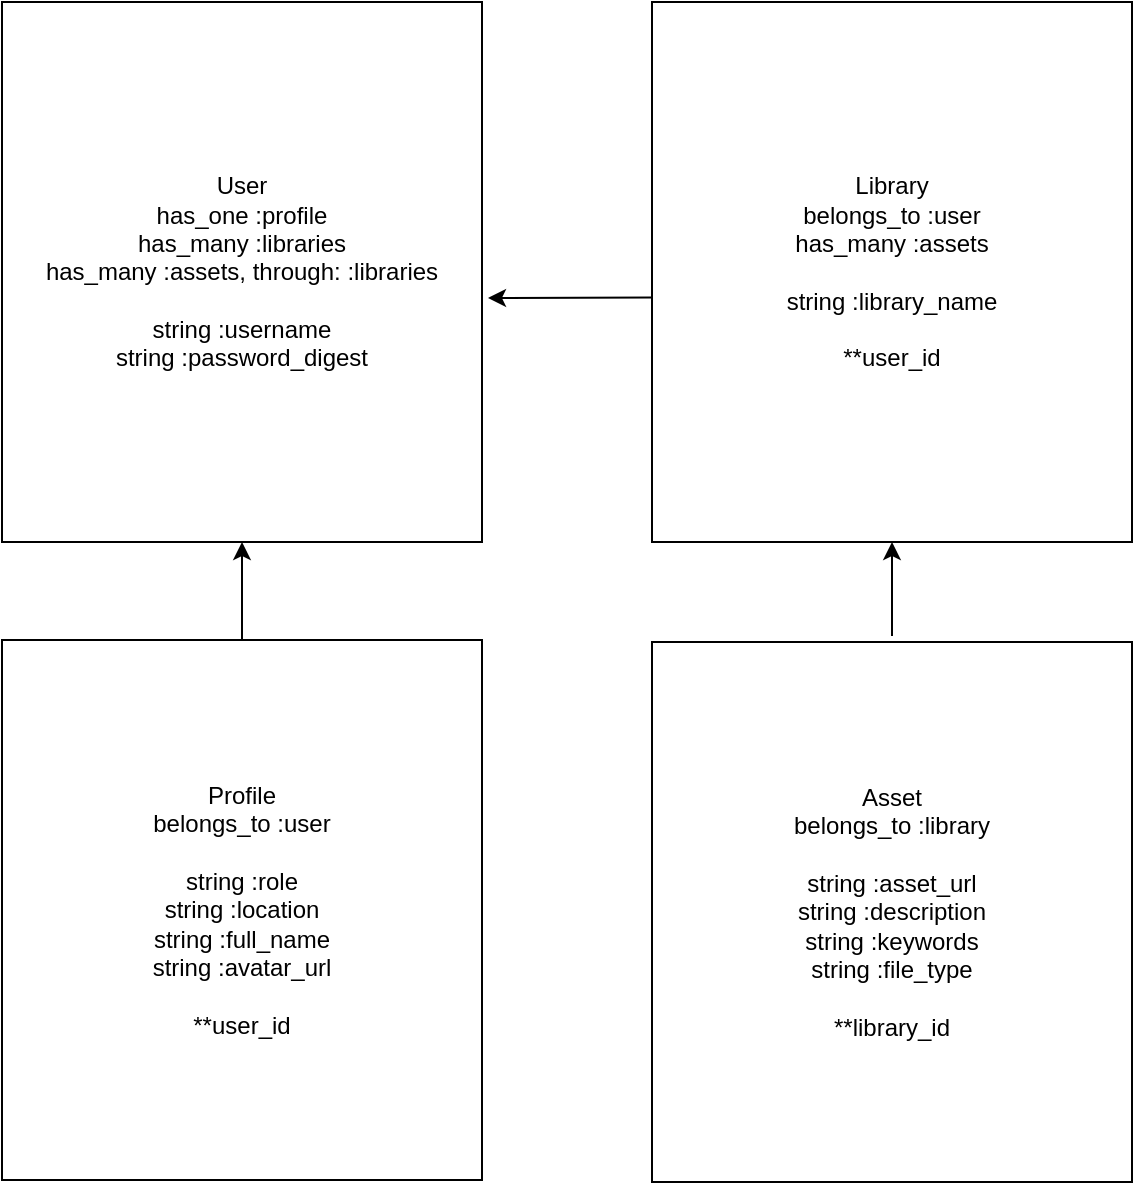 <mxfile>
    <diagram id="6OUJD8-JtYODZ9EApM0q" name="Page-1">
        <mxGraphModel dx="1025" dy="922" grid="0" gridSize="10" guides="1" tooltips="1" connect="1" arrows="1" fold="1" page="1" pageScale="1" pageWidth="850" pageHeight="1100" math="0" shadow="0">
            <root>
                <mxCell id="0"/>
                <mxCell id="1" parent="0"/>
                <mxCell id="2" value="User&lt;br&gt;has_one :profile&lt;br&gt;has_many :libraries&lt;br&gt;has_many :assets, through: :libraries&lt;br&gt;&lt;br&gt;string :username&lt;br&gt;string :password_digest" style="whiteSpace=wrap;html=1;" vertex="1" parent="1">
                    <mxGeometry x="40" y="160" width="240" height="270" as="geometry"/>
                </mxCell>
                <mxCell id="3" value="Library&lt;br&gt;belongs_to :user&lt;br&gt;has_many :assets&lt;br&gt;&lt;br&gt;string :library_name&lt;br&gt;&lt;br&gt;**user_id" style="whiteSpace=wrap;html=1;" vertex="1" parent="1">
                    <mxGeometry x="365" y="160" width="240" height="270" as="geometry"/>
                </mxCell>
                <mxCell id="4" value="Asset&lt;br&gt;belongs_to :library&lt;br&gt;&lt;br&gt;string :asset_url&lt;br&gt;string :description&lt;br&gt;string :keywords&lt;br&gt;string :file_type&lt;br&gt;&lt;br&gt;**library_id" style="whiteSpace=wrap;html=1;" vertex="1" parent="1">
                    <mxGeometry x="365" y="480" width="240" height="270" as="geometry"/>
                </mxCell>
                <mxCell id="7" value="" style="edgeStyle=none;html=1;" edge="1" parent="1" source="5" target="2">
                    <mxGeometry relative="1" as="geometry"/>
                </mxCell>
                <mxCell id="5" value="Profile&lt;br&gt;belongs_to :user&lt;br&gt;&lt;br&gt;string :role&lt;br&gt;string :location&lt;br&gt;string :full_name&lt;br&gt;string :avatar_url&lt;br&gt;&lt;br&gt;**user_id" style="whiteSpace=wrap;html=1;" vertex="1" parent="1">
                    <mxGeometry x="40" y="479" width="240" height="270" as="geometry"/>
                </mxCell>
                <mxCell id="8" value="" style="endArrow=classic;html=1;exitX=0.001;exitY=0.547;exitDx=0;exitDy=0;exitPerimeter=0;" edge="1" parent="1" source="3">
                    <mxGeometry width="50" height="50" relative="1" as="geometry">
                        <mxPoint x="419" y="524" as="sourcePoint"/>
                        <mxPoint x="283" y="308" as="targetPoint"/>
                    </mxGeometry>
                </mxCell>
                <mxCell id="9" value="" style="endArrow=classic;html=1;entryX=0.5;entryY=1;entryDx=0;entryDy=0;" edge="1" parent="1" target="3">
                    <mxGeometry width="50" height="50" relative="1" as="geometry">
                        <mxPoint x="485" y="477" as="sourcePoint"/>
                        <mxPoint x="469" y="474" as="targetPoint"/>
                    </mxGeometry>
                </mxCell>
            </root>
        </mxGraphModel>
    </diagram>
</mxfile>